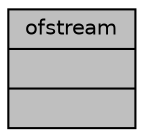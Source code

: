 digraph "ofstream"
{
 // INTERACTIVE_SVG=YES
  bgcolor="transparent";
  edge [fontname="Helvetica",fontsize="10",labelfontname="Helvetica",labelfontsize="10"];
  node [fontname="Helvetica",fontsize="10",shape=record];
  Node1 [label="{ofstream\n||}",height=0.2,width=0.4,color="black", fillcolor="grey75", style="filled", fontcolor="black"];
}
